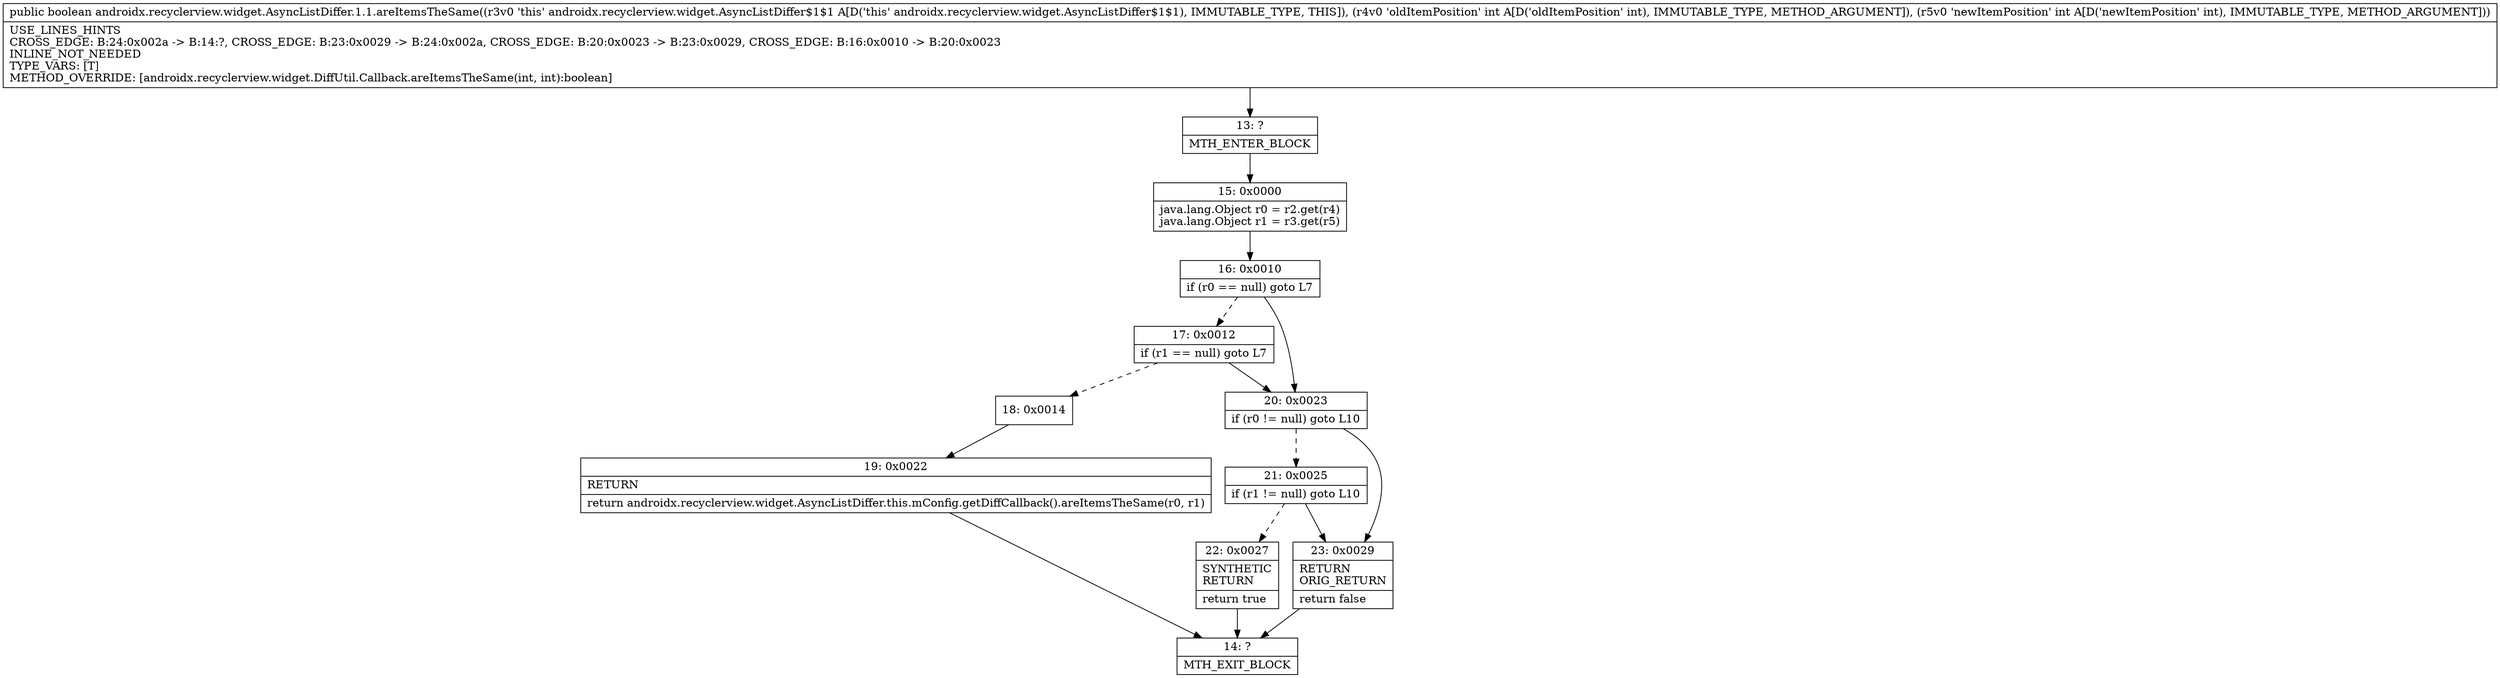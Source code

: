 digraph "CFG forandroidx.recyclerview.widget.AsyncListDiffer.1.1.areItemsTheSame(II)Z" {
Node_13 [shape=record,label="{13\:\ ?|MTH_ENTER_BLOCK\l}"];
Node_15 [shape=record,label="{15\:\ 0x0000|java.lang.Object r0 = r2.get(r4)\ljava.lang.Object r1 = r3.get(r5)\l}"];
Node_16 [shape=record,label="{16\:\ 0x0010|if (r0 == null) goto L7\l}"];
Node_17 [shape=record,label="{17\:\ 0x0012|if (r1 == null) goto L7\l}"];
Node_18 [shape=record,label="{18\:\ 0x0014}"];
Node_19 [shape=record,label="{19\:\ 0x0022|RETURN\l|return androidx.recyclerview.widget.AsyncListDiffer.this.mConfig.getDiffCallback().areItemsTheSame(r0, r1)\l}"];
Node_14 [shape=record,label="{14\:\ ?|MTH_EXIT_BLOCK\l}"];
Node_20 [shape=record,label="{20\:\ 0x0023|if (r0 != null) goto L10\l}"];
Node_21 [shape=record,label="{21\:\ 0x0025|if (r1 != null) goto L10\l}"];
Node_22 [shape=record,label="{22\:\ 0x0027|SYNTHETIC\lRETURN\l|return true\l}"];
Node_23 [shape=record,label="{23\:\ 0x0029|RETURN\lORIG_RETURN\l|return false\l}"];
MethodNode[shape=record,label="{public boolean androidx.recyclerview.widget.AsyncListDiffer.1.1.areItemsTheSame((r3v0 'this' androidx.recyclerview.widget.AsyncListDiffer$1$1 A[D('this' androidx.recyclerview.widget.AsyncListDiffer$1$1), IMMUTABLE_TYPE, THIS]), (r4v0 'oldItemPosition' int A[D('oldItemPosition' int), IMMUTABLE_TYPE, METHOD_ARGUMENT]), (r5v0 'newItemPosition' int A[D('newItemPosition' int), IMMUTABLE_TYPE, METHOD_ARGUMENT]))  | USE_LINES_HINTS\lCROSS_EDGE: B:24:0x002a \-\> B:14:?, CROSS_EDGE: B:23:0x0029 \-\> B:24:0x002a, CROSS_EDGE: B:20:0x0023 \-\> B:23:0x0029, CROSS_EDGE: B:16:0x0010 \-\> B:20:0x0023\lINLINE_NOT_NEEDED\lTYPE_VARS: [T]\lMETHOD_OVERRIDE: [androidx.recyclerview.widget.DiffUtil.Callback.areItemsTheSame(int, int):boolean]\l}"];
MethodNode -> Node_13;Node_13 -> Node_15;
Node_15 -> Node_16;
Node_16 -> Node_17[style=dashed];
Node_16 -> Node_20;
Node_17 -> Node_18[style=dashed];
Node_17 -> Node_20;
Node_18 -> Node_19;
Node_19 -> Node_14;
Node_20 -> Node_21[style=dashed];
Node_20 -> Node_23;
Node_21 -> Node_22[style=dashed];
Node_21 -> Node_23;
Node_22 -> Node_14;
Node_23 -> Node_14;
}


